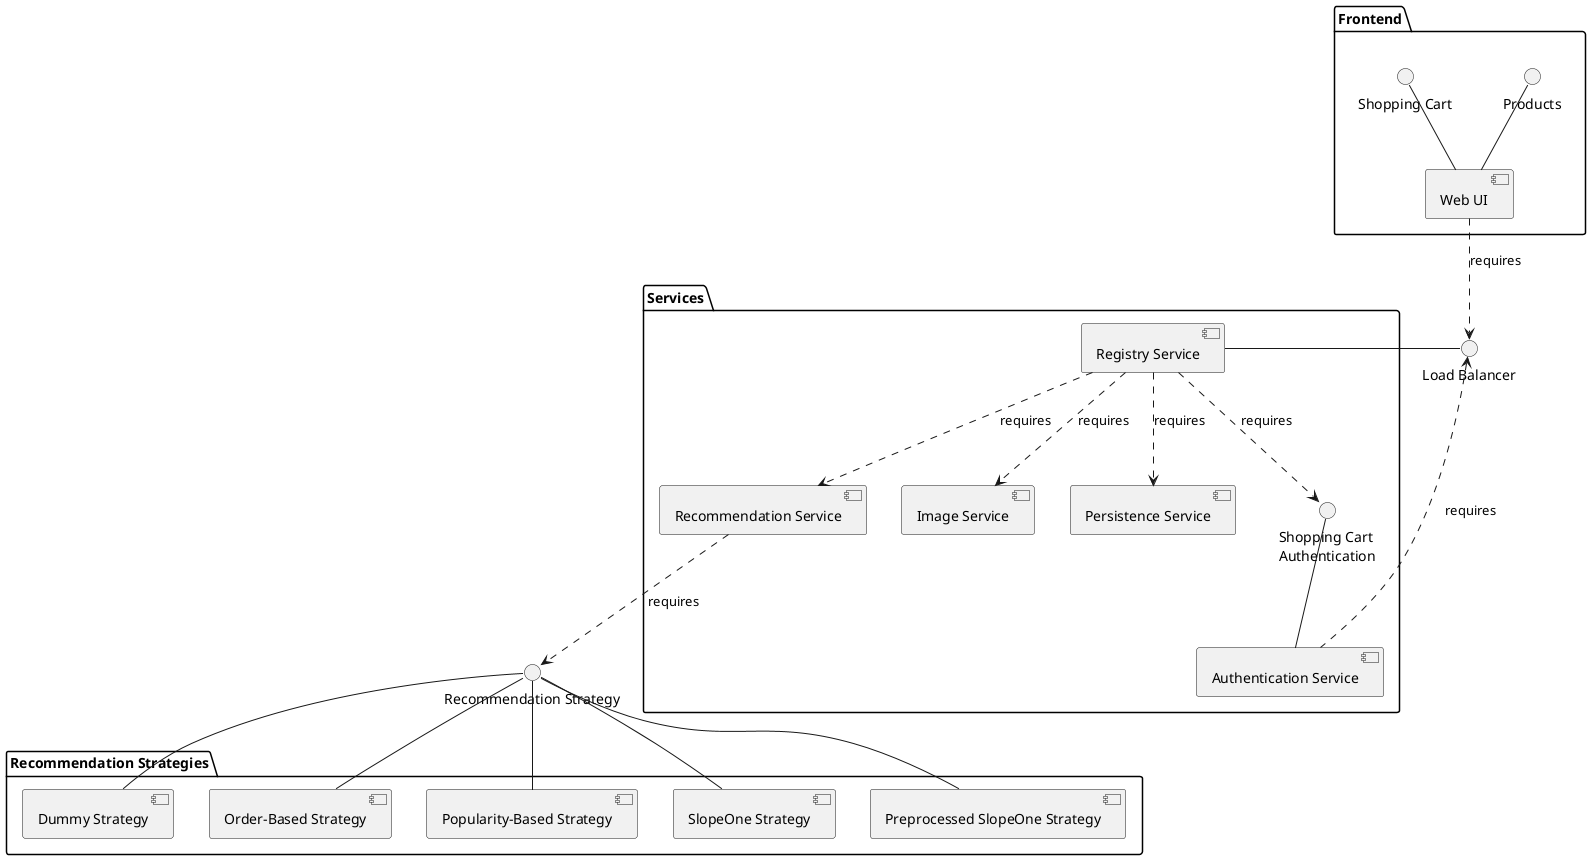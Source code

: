 @startuml
skinparam fixCircleLabelOverlapping true
skinparam componentStyle uml2

package "Frontend" {
    component [Web UI]
        interface "Shopping Cart" as interface.CartActions
        [Web UI] -u- interface.CartActions
        interface "Products" as interface.ProductActions
        [Web UI] -u- interface.ProductActions
}

package "Services" {
    component [Authentication Service]
        interface "Shopping Cart\nAuthentication" as interface.AuthCart

    component [Registry Service]

    component [Image Service]
        [Registry Service]..>[Image Service] : requires

    component [Persistence Service]
        [Registry Service]..>[Persistence Service] : requires

    component [Recommendation Service]
        [Registry Service]..>[Recommendation Service] : requires
    
}

interface "Load Balancer" as interface.LoadBalancer

    [Authentication Service] -u- interface.AuthCart
    [Registry Service]..>interface.AuthCart : requires

    [Registry Service] -l- interface.LoadBalancer
    [Authentication Service] .l.> interface.LoadBalancer : requires
    [Web UI] .d.> interface.LoadBalancer : requires

    interface "Recommendation Strategy" as interface.RecommenderStrategy
    [Recommendation Service]..>interface.RecommenderStrategy : requires

package "Recommendation Strategies" {
    component [Dummy Strategy]
        interface.RecommenderStrategy--[Dummy Strategy]

    component [Order-Based Strategy]
        interface.RecommenderStrategy--[Order-Based Strategy]

    component [Popularity-Based Strategy]
        interface.RecommenderStrategy--[Popularity-Based Strategy]

    component [SlopeOne Strategy]
        interface.RecommenderStrategy--[SlopeOne Strategy]

    component [Preprocessed SlopeOne Strategy]
        interface.RecommenderStrategy--[Preprocessed SlopeOne Strategy]
}

@enduml
